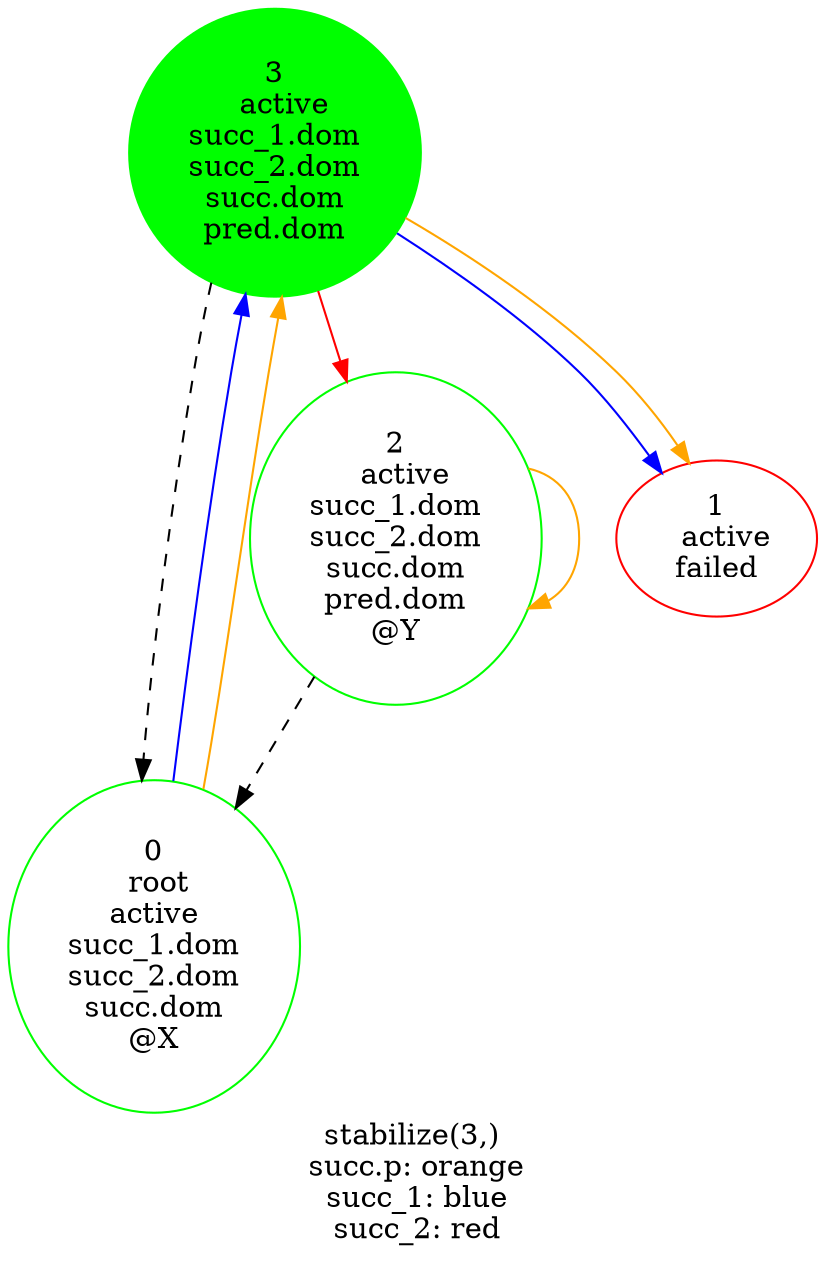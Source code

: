 
    digraph G {
    label = "stabilize(3,)
 succ.p: orange
 succ_1: blue
 succ_2: red"
3 [style=filled]
3 [color=green]
0 [color=green]
2 [color=green]
1 [color=green]
1 [color=red]
0 [label="0
 root
active
succ_1.dom
succ_2.dom
succ.dom
@X
"]1 [label="1
  active
failed
"]2 [label="2
  active
succ_1.dom
succ_2.dom
succ.dom
pred.dom
@Y
"]3 [label="3
  active
succ_1.dom
succ_2.dom
succ.dom
pred.dom
"]0 -> 3 [style=filled, color=blue]
3 -> 1 [style=filled, color=blue]
3 -> 2 [style=filled, color=red]
0 -> 3 [style=filled, color=orange]
3 -> 1 [style=filled, color=orange]
2 -> 2 [style=filled, color=orange]
2 -> 0 [style=dashed]
3 -> 0 [style=dashed]


    }
    